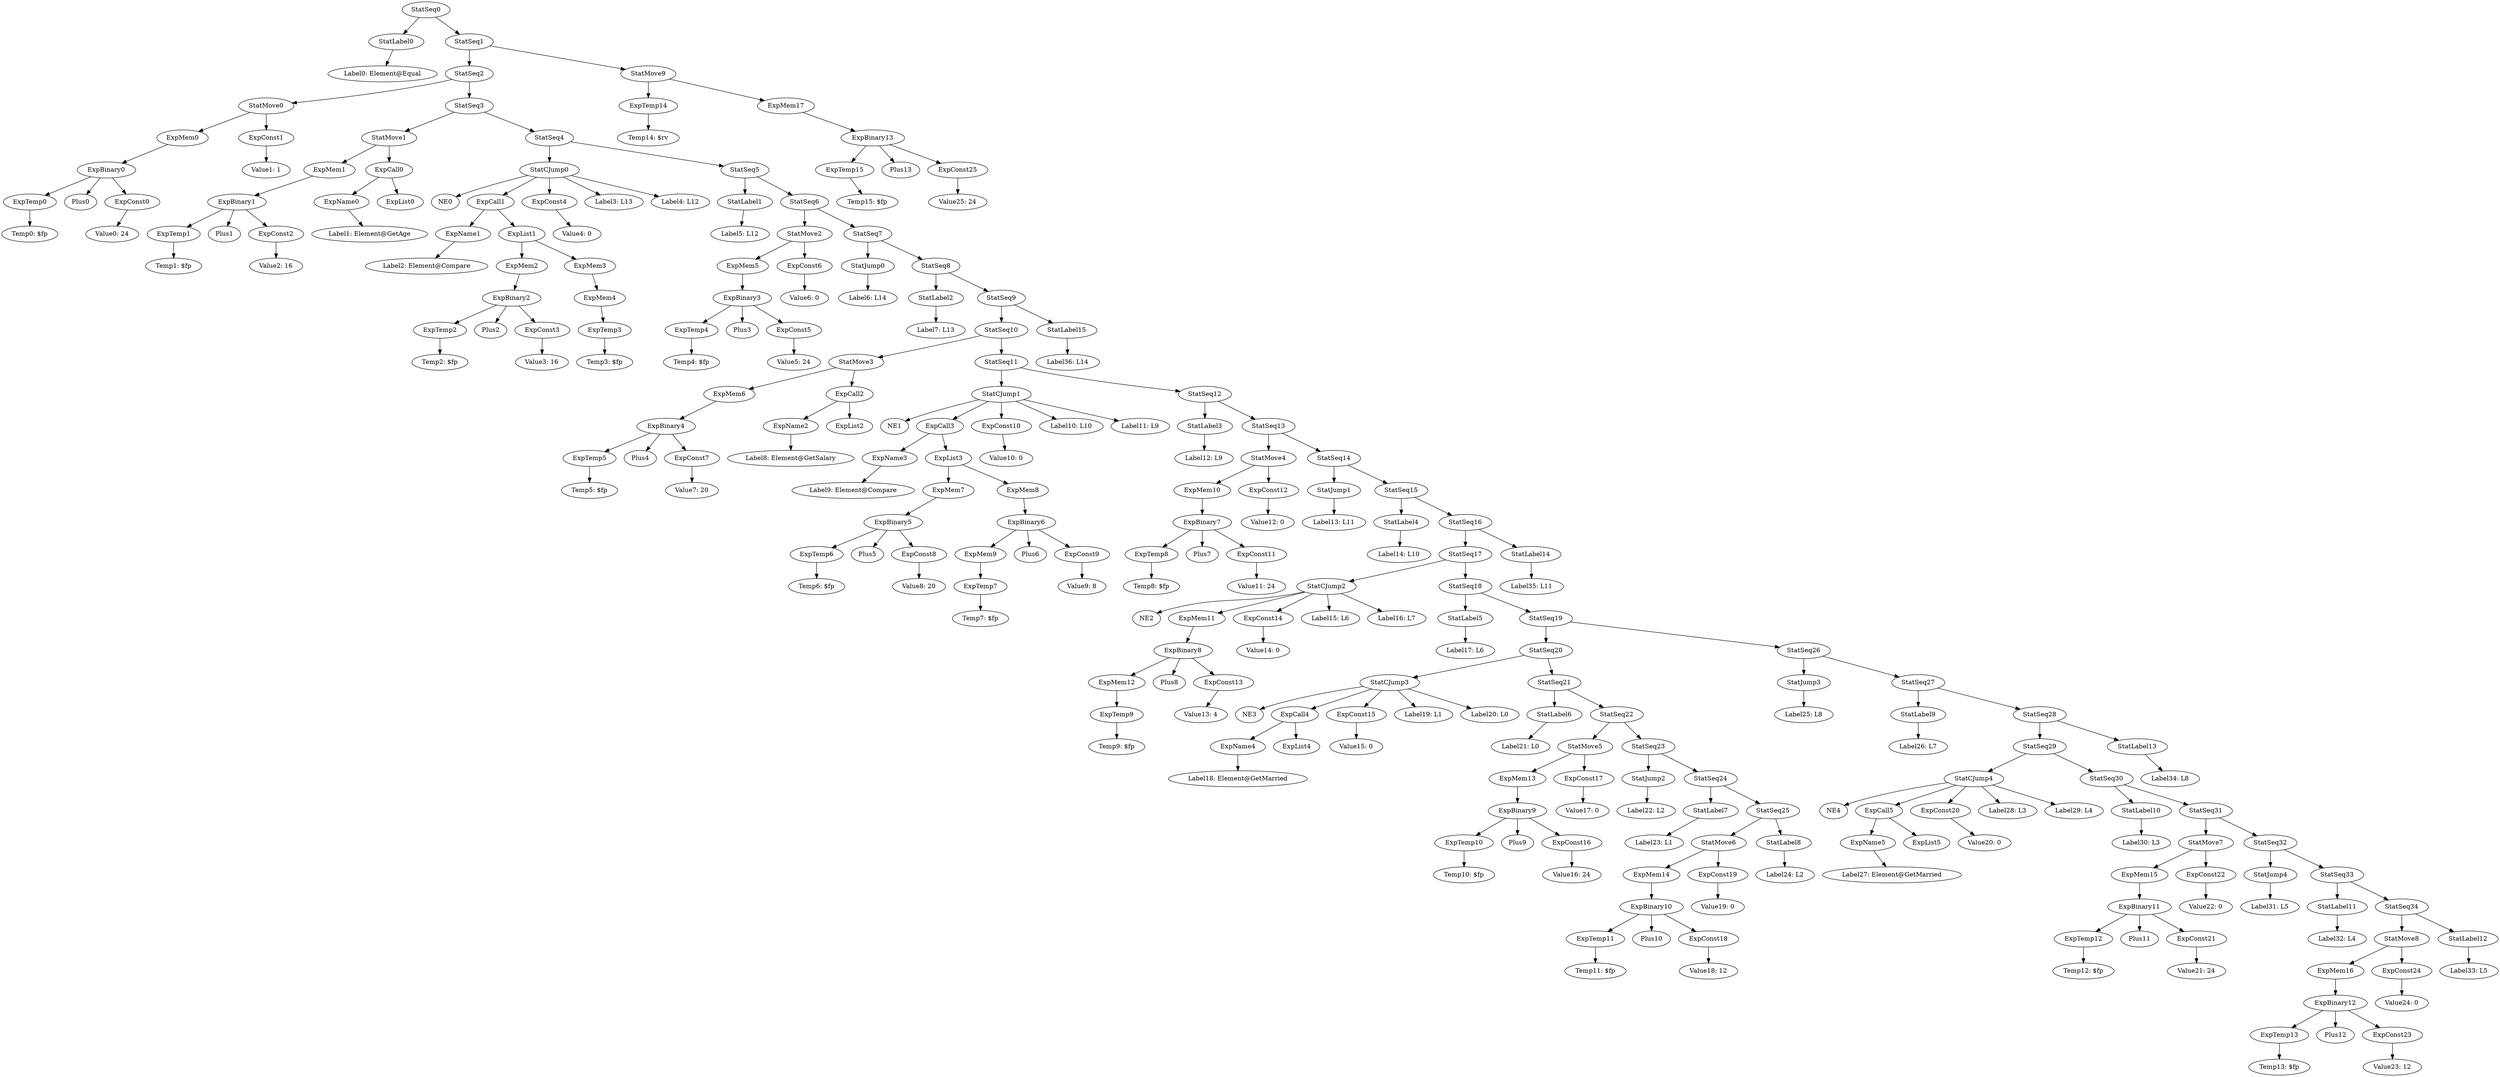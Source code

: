 digraph {
	ordering = out;
	ExpMem17 -> ExpBinary13;
	ExpTemp15 -> "Temp15: $fp";
	StatMove9 -> ExpTemp14;
	StatMove9 -> ExpMem17;
	StatLabel15 -> "Label36: L14";
	StatSeq9 -> StatSeq10;
	StatSeq9 -> StatLabel15;
	StatLabel14 -> "Label35: L11";
	StatLabel13 -> "Label34: L8";
	StatSeq28 -> StatSeq29;
	StatSeq28 -> StatLabel13;
	ExpTemp13 -> "Temp13: $fp";
	StatSeq32 -> StatJump4;
	StatSeq32 -> StatSeq33;
	StatJump4 -> "Label31: L5";
	StatSeq34 -> StatMove8;
	StatSeq34 -> StatLabel12;
	ExpConst22 -> "Value22: 0";
	StatMove7 -> ExpMem15;
	StatMove7 -> ExpConst22;
	ExpConst21 -> "Value21: 24";
	StatSeq29 -> StatCJump4;
	StatSeq29 -> StatSeq30;
	ExpConst20 -> "Value20: 0";
	ExpCall5 -> ExpName5;
	ExpCall5 -> ExpList5;
	StatSeq27 -> StatLabel9;
	StatSeq27 -> StatSeq28;
	StatLabel9 -> "Label26: L7";
	StatSeq19 -> StatSeq20;
	StatSeq19 -> StatSeq26;
	StatLabel8 -> "Label24: L2";
	StatSeq25 -> StatMove6;
	StatSeq25 -> StatLabel8;
	ExpTemp14 -> "Temp14: $rv";
	ExpConst19 -> "Value19: 0";
	StatSeq26 -> StatJump3;
	StatSeq26 -> StatSeq27;
	StatMove6 -> ExpMem14;
	StatMove6 -> ExpConst19;
	ExpMem14 -> ExpBinary10;
	ExpBinary12 -> ExpTemp13;
	ExpBinary12 -> Plus12;
	ExpBinary12 -> ExpConst23;
	ExpName5 -> "Label27: Element@GetMarried";
	ExpConst18 -> "Value18: 12";
	ExpBinary10 -> ExpTemp11;
	ExpBinary10 -> Plus10;
	ExpBinary10 -> ExpConst18;
	StatSeq31 -> StatMove7;
	StatSeq31 -> StatSeq32;
	ExpTemp11 -> "Temp11: $fp";
	StatSeq24 -> StatLabel7;
	StatSeq24 -> StatSeq25;
	StatMove8 -> ExpMem16;
	StatMove8 -> ExpConst24;
	StatLabel7 -> "Label23: L1";
	StatLabel10 -> "Label30: L3";
	StatJump2 -> "Label22: L2";
	StatSeq22 -> StatMove5;
	StatSeq22 -> StatSeq23;
	ExpConst17 -> "Value17: 0";
	ExpMem13 -> ExpBinary9;
	ExpConst16 -> "Value16: 24";
	ExpConst0 -> "Value0: 24";
	ExpBinary13 -> ExpTemp15;
	ExpBinary13 -> Plus13;
	ExpBinary13 -> ExpConst25;
	StatMove2 -> ExpMem5;
	StatMove2 -> ExpConst6;
	ExpConst2 -> "Value2: 16";
	ExpConst4 -> "Value4: 0";
	ExpMem3 -> ExpMem4;
	StatSeq8 -> StatLabel2;
	StatSeq8 -> StatSeq9;
	ExpTemp3 -> "Temp3: $fp";
	StatSeq6 -> StatMove2;
	StatSeq6 -> StatSeq7;
	ExpConst7 -> "Value7: 20";
	ExpConst3 -> "Value3: 16";
	ExpConst23 -> "Value23: 12";
	ExpTemp12 -> "Temp12: $fp";
	StatLabel6 -> "Label21: L0";
	ExpConst1 -> "Value1: 1";
	ExpName1 -> "Label2: Element@Compare";
	StatSeq10 -> StatMove3;
	StatSeq10 -> StatSeq11;
	StatSeq14 -> StatJump1;
	StatSeq14 -> StatSeq15;
	ExpConst6 -> "Value6: 0";
	ExpMem1 -> ExpBinary1;
	StatSeq2 -> StatMove0;
	StatSeq2 -> StatSeq3;
	ExpMem0 -> ExpBinary0;
	StatSeq16 -> StatSeq17;
	StatSeq16 -> StatLabel14;
	StatSeq7 -> StatJump0;
	StatSeq7 -> StatSeq8;
	ExpName2 -> "Label8: Element@GetSalary";
	ExpBinary2 -> ExpTemp2;
	ExpBinary2 -> Plus2;
	ExpBinary2 -> ExpConst3;
	ExpMem5 -> ExpBinary3;
	ExpTemp5 -> "Temp5: $fp";
	ExpTemp4 -> "Temp4: $fp";
	StatLabel5 -> "Label17: L6";
	ExpBinary4 -> ExpTemp5;
	ExpBinary4 -> Plus4;
	ExpBinary4 -> ExpConst7;
	ExpList1 -> ExpMem2;
	ExpList1 -> ExpMem3;
	ExpTemp1 -> "Temp1: $fp";
	ExpConst5 -> "Value5: 24";
	StatSeq0 -> StatLabel0;
	StatSeq0 -> StatSeq1;
	ExpTemp0 -> "Temp0: $fp";
	ExpTemp7 -> "Temp7: $fp";
	StatMove0 -> ExpMem0;
	StatMove0 -> ExpConst1;
	StatSeq3 -> StatMove1;
	StatSeq3 -> StatSeq4;
	ExpBinary3 -> ExpTemp4;
	ExpBinary3 -> Plus3;
	ExpBinary3 -> ExpConst5;
	StatLabel3 -> "Label12: L9";
	ExpMem7 -> ExpBinary5;
	StatSeq15 -> StatLabel4;
	StatSeq15 -> StatSeq16;
	ExpConst15 -> "Value15: 0";
	StatSeq33 -> StatLabel11;
	StatSeq33 -> StatSeq34;
	ExpBinary11 -> ExpTemp12;
	ExpBinary11 -> Plus11;
	ExpBinary11 -> ExpConst21;
	ExpMem4 -> ExpTemp3;
	ExpName4 -> "Label18: Element@GetMarried";
	StatSeq21 -> StatLabel6;
	StatSeq21 -> StatSeq22;
	ExpBinary0 -> ExpTemp0;
	ExpBinary0 -> Plus0;
	ExpBinary0 -> ExpConst0;
	ExpConst8 -> "Value8: 20";
	ExpName0 -> "Label1: Element@GetAge";
	StatJump0 -> "Label6: L14";
	ExpCall1 -> ExpName1;
	ExpCall1 -> ExpList1;
	StatLabel1 -> "Label5: L12";
	StatSeq1 -> StatSeq2;
	StatSeq1 -> StatMove9;
	ExpMem2 -> ExpBinary2;
	ExpCall0 -> ExpName0;
	ExpCall0 -> ExpList0;
	StatSeq5 -> StatLabel1;
	StatSeq5 -> StatSeq6;
	StatSeq23 -> StatJump2;
	StatSeq23 -> StatSeq24;
	StatLabel4 -> "Label14: L10";
	StatSeq30 -> StatLabel10;
	StatSeq30 -> StatSeq31;
	StatLabel0 -> "Label0: Element@Equal";
	StatSeq17 -> StatCJump2;
	StatSeq17 -> StatSeq18;
	StatMove1 -> ExpMem1;
	StatMove1 -> ExpCall0;
	ExpMem9 -> ExpTemp7;
	StatSeq13 -> StatMove4;
	StatSeq13 -> StatSeq14;
	StatCJump0 -> NE0;
	StatCJump0 -> ExpCall1;
	StatCJump0 -> ExpConst4;
	StatCJump0 -> "Label3: L13";
	StatCJump0 -> "Label4: L12";
	StatLabel11 -> "Label32: L4";
	ExpTemp2 -> "Temp2: $fp";
	ExpMem6 -> ExpBinary4;
	StatCJump2 -> NE2;
	StatCJump2 -> ExpMem11;
	StatCJump2 -> ExpConst14;
	StatCJump2 -> "Label15: L6";
	StatCJump2 -> "Label16: L7";
	ExpConst24 -> "Value24: 0";
	StatMove3 -> ExpMem6;
	StatMove3 -> ExpCall2;
	StatCJump3 -> NE3;
	StatCJump3 -> ExpCall4;
	StatCJump3 -> ExpConst15;
	StatCJump3 -> "Label19: L1";
	StatCJump3 -> "Label20: L0";
	ExpCall2 -> ExpName2;
	ExpCall2 -> ExpList2;
	ExpConst25 -> "Value25: 24";
	ExpCall3 -> ExpName3;
	ExpCall3 -> ExpList3;
	StatCJump1 -> NE1;
	StatCJump1 -> ExpCall3;
	StatCJump1 -> ExpConst10;
	StatCJump1 -> "Label10: L10";
	StatCJump1 -> "Label11: L9";
	ExpName3 -> "Label9: Element@Compare";
	ExpTemp6 -> "Temp6: $fp";
	ExpBinary5 -> ExpTemp6;
	ExpBinary5 -> Plus5;
	ExpBinary5 -> ExpConst8;
	ExpList3 -> ExpMem7;
	ExpList3 -> ExpMem8;
	ExpMem16 -> ExpBinary12;
	ExpBinary6 -> ExpMem9;
	ExpBinary6 -> Plus6;
	ExpBinary6 -> ExpConst9;
	ExpMem8 -> ExpBinary6;
	ExpBinary1 -> ExpTemp1;
	ExpBinary1 -> Plus1;
	ExpBinary1 -> ExpConst2;
	ExpConst10 -> "Value10: 0";
	StatMove5 -> ExpMem13;
	StatMove5 -> ExpConst17;
	StatLabel2 -> "Label7: L13";
	ExpConst9 -> "Value9: 8";
	StatMove4 -> ExpMem10;
	StatMove4 -> ExpConst12;
	StatSeq12 -> StatLabel3;
	StatSeq12 -> StatSeq13;
	ExpMem15 -> ExpBinary11;
	ExpTemp8 -> "Temp8: $fp";
	StatCJump4 -> NE4;
	StatCJump4 -> ExpCall5;
	StatCJump4 -> ExpConst20;
	StatCJump4 -> "Label28: L3";
	StatCJump4 -> "Label29: L4";
	ExpBinary9 -> ExpTemp10;
	ExpBinary9 -> Plus9;
	ExpBinary9 -> ExpConst16;
	ExpBinary7 -> ExpTemp8;
	ExpBinary7 -> Plus7;
	ExpBinary7 -> ExpConst11;
	ExpConst12 -> "Value12: 0";
	StatLabel12 -> "Label33: L5";
	ExpConst11 -> "Value11: 24";
	ExpTemp10 -> "Temp10: $fp";
	ExpMem10 -> ExpBinary7;
	StatSeq4 -> StatCJump0;
	StatSeq4 -> StatSeq5;
	StatJump1 -> "Label13: L11";
	StatJump3 -> "Label25: L8";
	ExpCall4 -> ExpName4;
	ExpCall4 -> ExpList4;
	ExpTemp9 -> "Temp9: $fp";
	StatSeq11 -> StatCJump1;
	StatSeq11 -> StatSeq12;
	StatSeq20 -> StatCJump3;
	StatSeq20 -> StatSeq21;
	ExpMem12 -> ExpTemp9;
	ExpBinary8 -> ExpMem12;
	ExpBinary8 -> Plus8;
	ExpBinary8 -> ExpConst13;
	ExpConst13 -> "Value13: 4";
	ExpMem11 -> ExpBinary8;
	ExpConst14 -> "Value14: 0";
	StatSeq18 -> StatLabel5;
	StatSeq18 -> StatSeq19;
}

